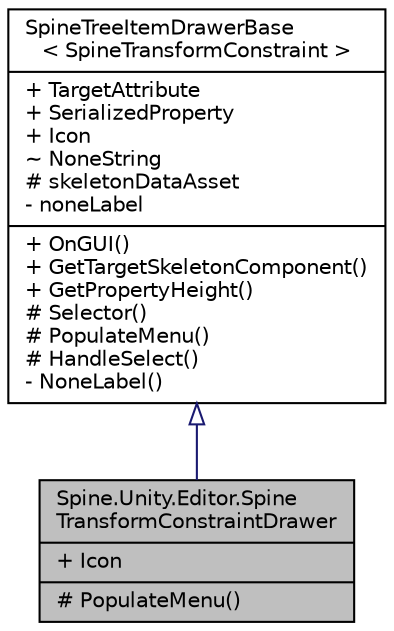 digraph "Spine.Unity.Editor.SpineTransformConstraintDrawer"
{
 // LATEX_PDF_SIZE
  edge [fontname="Helvetica",fontsize="10",labelfontname="Helvetica",labelfontsize="10"];
  node [fontname="Helvetica",fontsize="10",shape=record];
  Node1 [label="{Spine.Unity.Editor.Spine\lTransformConstraintDrawer\n|+ Icon\l|# PopulateMenu()\l}",height=0.2,width=0.4,color="black", fillcolor="grey75", style="filled", fontcolor="black",tooltip=" "];
  Node2 -> Node1 [dir="back",color="midnightblue",fontsize="10",style="solid",arrowtail="onormal"];
  Node2 [label="{SpineTreeItemDrawerBase\l\< SpineTransformConstraint \>\n|+ TargetAttribute\l+ SerializedProperty\l+ Icon\l~ NoneString\l# skeletonDataAsset\l- noneLabel\l|+ OnGUI()\l+ GetTargetSkeletonComponent()\l+ GetPropertyHeight()\l# Selector()\l# PopulateMenu()\l# HandleSelect()\l- NoneLabel()\l}",height=0.2,width=0.4,color="black", fillcolor="white", style="filled",URL="$class_spine_1_1_unity_1_1_editor_1_1_spine_tree_item_drawer_base.html",tooltip=" "];
}
